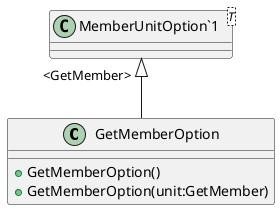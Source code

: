 @startuml
class GetMemberOption {
    + GetMemberOption()
    + GetMemberOption(unit:GetMember)
}
class "MemberUnitOption`1"<T> {
}
"MemberUnitOption`1" "<GetMember>" <|-- GetMemberOption
@enduml
